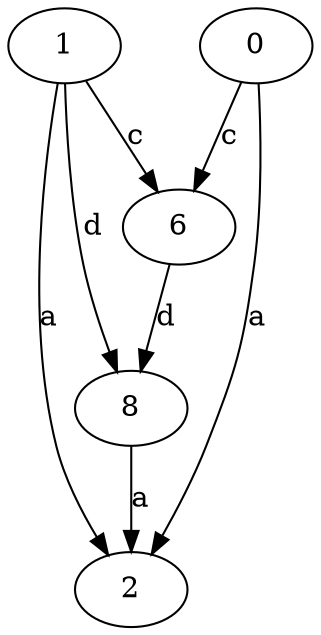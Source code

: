 strict digraph  {
1;
2;
0;
6;
8;
1 -> 2  [label=a];
1 -> 6  [label=c];
1 -> 8  [label=d];
0 -> 2  [label=a];
0 -> 6  [label=c];
6 -> 8  [label=d];
8 -> 2  [label=a];
}
